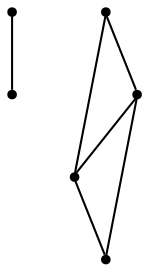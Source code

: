 graph {
  node [shape=point,comment="{\"directed\":false,\"doi\":\"10.1007/978-3-030-35802-0_18\",\"figure\":\"4 (3)\"}"]

  v0 [pos="725.161361600625,416.2406112256371"]
  v1 [pos="775.1693281076226,428.7424496322224"]
  v2 [pos="425.11355461008736,428.7424496322225"]
  v3 [pos="475.1215211170849,416.24061122563705"]
  v4 [pos="602.225110604256,334.97866158283193"]
  v5 [pos="602.225110604256,535.0080760881984"]

  v0 -- v3 [id="-1",pos="725.161361600625,416.2406112256371 812.6753029878707,370.40053706815723 812.6753029878707,470.4152443208405 789.7549850054969,517.643023304503 766.834667023123,564.8749672784793 720.9940310583752,559.315817993121 685.5717214492519,546.1222096686012 650.1494118401287,532.9244363537675 625.1454285866298,512.0880390094585 600.1414453331311,512.0880390094585 575.1374620796323,512.0880390094585 550.1334788261335,532.9244363537675 514.7111692170103,546.1222096686012 479.28885960788693,559.315817993121 433.44822364313916,564.8749672784793 410.52790566076527,517.643023304503 387.6075876783914,470.4152443208405 387.6075876783914,370.40053706815723 475.1215211170849,416.24061122563705"]
  v2 -- v4 [id="-2",pos="425.11355461008736,428.7424496322225 602.225110604256,334.97866158283193 602.225110604256,334.97866158283193 602.225110604256,334.97866158283193"]
  v1 -- v2 [id="-3",pos="775.1693281076226,428.7424496322224 659.8717629640496,455.1338630653951 543.1865077810552,455.1338630653951 425.11355461008736,428.7424496322225"]
  v1 -- v4 [id="-4",pos="775.1693281076226,428.7424496322224 602.225110604256,334.97866158283193 602.225110604256,334.97866158283193 602.225110604256,334.97866158283193"]
  v5 -- v1 [id="-5",pos="602.225110604256,535.0080760881984 775.1693281076226,428.7424496322224 775.1693281076226,428.7424496322224 775.1693281076226,428.7424496322224"]
  v5 -- v2 [id="-6",pos="602.225110604256,535.0080760881984 425.11355461008736,428.7424496322225 425.11355461008736,428.7424496322225 425.11355461008736,428.7424496322225"]
}